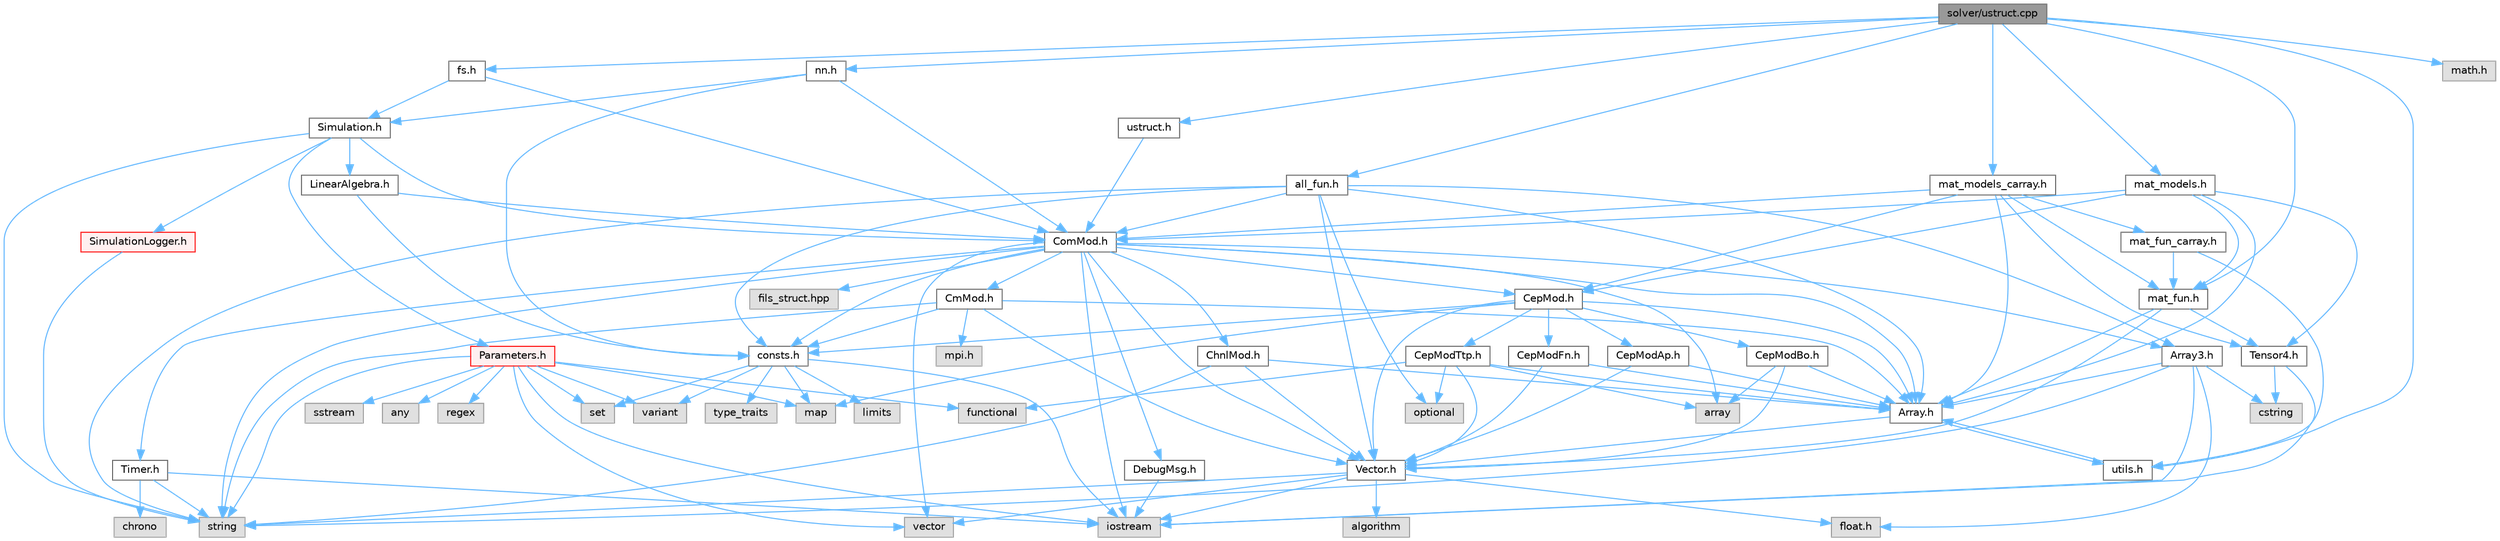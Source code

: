digraph "solver/ustruct.cpp"
{
 // LATEX_PDF_SIZE
  bgcolor="transparent";
  edge [fontname=Helvetica,fontsize=10,labelfontname=Helvetica,labelfontsize=10];
  node [fontname=Helvetica,fontsize=10,shape=box,height=0.2,width=0.4];
  Node1 [id="Node000001",label="solver/ustruct.cpp",height=0.2,width=0.4,color="gray40", fillcolor="grey60", style="filled", fontcolor="black",tooltip="Structural mechanics implementation based on the following reference:"];
  Node1 -> Node2 [id="edge1_Node000001_Node000002",color="steelblue1",style="solid",tooltip=" "];
  Node2 [id="Node000002",label="ustruct.h",height=0.2,width=0.4,color="grey40", fillcolor="white", style="filled",URL="$ustruct_8h_source.html",tooltip=" "];
  Node2 -> Node3 [id="edge2_Node000002_Node000003",color="steelblue1",style="solid",tooltip=" "];
  Node3 [id="Node000003",label="ComMod.h",height=0.2,width=0.4,color="grey40", fillcolor="white", style="filled",URL="$_com_mod_8h_source.html",tooltip=" "];
  Node3 -> Node4 [id="edge3_Node000003_Node000004",color="steelblue1",style="solid",tooltip=" "];
  Node4 [id="Node000004",label="Array.h",height=0.2,width=0.4,color="grey40", fillcolor="white", style="filled",URL="$_array_8h_source.html",tooltip=" "];
  Node4 -> Node5 [id="edge4_Node000004_Node000005",color="steelblue1",style="solid",tooltip=" "];
  Node5 [id="Node000005",label="Vector.h",height=0.2,width=0.4,color="grey40", fillcolor="white", style="filled",URL="$_vector_8h_source.html",tooltip=" "];
  Node5 -> Node6 [id="edge5_Node000005_Node000006",color="steelblue1",style="solid",tooltip=" "];
  Node6 [id="Node000006",label="algorithm",height=0.2,width=0.4,color="grey60", fillcolor="#E0E0E0", style="filled",tooltip=" "];
  Node5 -> Node7 [id="edge6_Node000005_Node000007",color="steelblue1",style="solid",tooltip=" "];
  Node7 [id="Node000007",label="float.h",height=0.2,width=0.4,color="grey60", fillcolor="#E0E0E0", style="filled",tooltip=" "];
  Node5 -> Node8 [id="edge7_Node000005_Node000008",color="steelblue1",style="solid",tooltip=" "];
  Node8 [id="Node000008",label="iostream",height=0.2,width=0.4,color="grey60", fillcolor="#E0E0E0", style="filled",tooltip=" "];
  Node5 -> Node9 [id="edge8_Node000005_Node000009",color="steelblue1",style="solid",tooltip=" "];
  Node9 [id="Node000009",label="string",height=0.2,width=0.4,color="grey60", fillcolor="#E0E0E0", style="filled",tooltip=" "];
  Node5 -> Node10 [id="edge9_Node000005_Node000010",color="steelblue1",style="solid",tooltip=" "];
  Node10 [id="Node000010",label="vector",height=0.2,width=0.4,color="grey60", fillcolor="#E0E0E0", style="filled",tooltip=" "];
  Node4 -> Node11 [id="edge10_Node000004_Node000011",color="steelblue1",style="solid",tooltip=" "];
  Node11 [id="Node000011",label="utils.h",height=0.2,width=0.4,color="grey40", fillcolor="white", style="filled",URL="$utils_8h_source.html",tooltip=" "];
  Node11 -> Node4 [id="edge11_Node000011_Node000004",color="steelblue1",style="solid",tooltip=" "];
  Node3 -> Node12 [id="edge12_Node000003_Node000012",color="steelblue1",style="solid",tooltip=" "];
  Node12 [id="Node000012",label="Array3.h",height=0.2,width=0.4,color="grey40", fillcolor="white", style="filled",URL="$_array3_8h_source.html",tooltip=" "];
  Node12 -> Node4 [id="edge13_Node000012_Node000004",color="steelblue1",style="solid",tooltip=" "];
  Node12 -> Node7 [id="edge14_Node000012_Node000007",color="steelblue1",style="solid",tooltip=" "];
  Node12 -> Node8 [id="edge15_Node000012_Node000008",color="steelblue1",style="solid",tooltip=" "];
  Node12 -> Node9 [id="edge16_Node000012_Node000009",color="steelblue1",style="solid",tooltip=" "];
  Node12 -> Node13 [id="edge17_Node000012_Node000013",color="steelblue1",style="solid",tooltip=" "];
  Node13 [id="Node000013",label="cstring",height=0.2,width=0.4,color="grey60", fillcolor="#E0E0E0", style="filled",tooltip=" "];
  Node3 -> Node14 [id="edge18_Node000003_Node000014",color="steelblue1",style="solid",tooltip=" "];
  Node14 [id="Node000014",label="CepMod.h",height=0.2,width=0.4,color="grey40", fillcolor="white", style="filled",URL="$_cep_mod_8h_source.html",tooltip=" "];
  Node14 -> Node15 [id="edge19_Node000014_Node000015",color="steelblue1",style="solid",tooltip=" "];
  Node15 [id="Node000015",label="CepModAp.h",height=0.2,width=0.4,color="grey40", fillcolor="white", style="filled",URL="$_cep_mod_ap_8h_source.html",tooltip=" "];
  Node15 -> Node4 [id="edge20_Node000015_Node000004",color="steelblue1",style="solid",tooltip=" "];
  Node15 -> Node5 [id="edge21_Node000015_Node000005",color="steelblue1",style="solid",tooltip=" "];
  Node14 -> Node16 [id="edge22_Node000014_Node000016",color="steelblue1",style="solid",tooltip=" "];
  Node16 [id="Node000016",label="CepModBo.h",height=0.2,width=0.4,color="grey40", fillcolor="white", style="filled",URL="$_cep_mod_bo_8h_source.html",tooltip=" "];
  Node16 -> Node4 [id="edge23_Node000016_Node000004",color="steelblue1",style="solid",tooltip=" "];
  Node16 -> Node5 [id="edge24_Node000016_Node000005",color="steelblue1",style="solid",tooltip=" "];
  Node16 -> Node17 [id="edge25_Node000016_Node000017",color="steelblue1",style="solid",tooltip=" "];
  Node17 [id="Node000017",label="array",height=0.2,width=0.4,color="grey60", fillcolor="#E0E0E0", style="filled",tooltip=" "];
  Node14 -> Node18 [id="edge26_Node000014_Node000018",color="steelblue1",style="solid",tooltip=" "];
  Node18 [id="Node000018",label="CepModFn.h",height=0.2,width=0.4,color="grey40", fillcolor="white", style="filled",URL="$_cep_mod_fn_8h_source.html",tooltip=" "];
  Node18 -> Node4 [id="edge27_Node000018_Node000004",color="steelblue1",style="solid",tooltip=" "];
  Node18 -> Node5 [id="edge28_Node000018_Node000005",color="steelblue1",style="solid",tooltip=" "];
  Node14 -> Node19 [id="edge29_Node000014_Node000019",color="steelblue1",style="solid",tooltip=" "];
  Node19 [id="Node000019",label="CepModTtp.h",height=0.2,width=0.4,color="grey40", fillcolor="white", style="filled",URL="$_cep_mod_ttp_8h_source.html",tooltip=" "];
  Node19 -> Node4 [id="edge30_Node000019_Node000004",color="steelblue1",style="solid",tooltip=" "];
  Node19 -> Node5 [id="edge31_Node000019_Node000005",color="steelblue1",style="solid",tooltip=" "];
  Node19 -> Node17 [id="edge32_Node000019_Node000017",color="steelblue1",style="solid",tooltip=" "];
  Node19 -> Node20 [id="edge33_Node000019_Node000020",color="steelblue1",style="solid",tooltip=" "];
  Node20 [id="Node000020",label="optional",height=0.2,width=0.4,color="grey60", fillcolor="#E0E0E0", style="filled",tooltip=" "];
  Node19 -> Node21 [id="edge34_Node000019_Node000021",color="steelblue1",style="solid",tooltip=" "];
  Node21 [id="Node000021",label="functional",height=0.2,width=0.4,color="grey60", fillcolor="#E0E0E0", style="filled",tooltip=" "];
  Node14 -> Node22 [id="edge35_Node000014_Node000022",color="steelblue1",style="solid",tooltip=" "];
  Node22 [id="Node000022",label="consts.h",height=0.2,width=0.4,color="grey40", fillcolor="white", style="filled",URL="$consts_8h_source.html",tooltip=" "];
  Node22 -> Node8 [id="edge36_Node000022_Node000008",color="steelblue1",style="solid",tooltip=" "];
  Node22 -> Node23 [id="edge37_Node000022_Node000023",color="steelblue1",style="solid",tooltip=" "];
  Node23 [id="Node000023",label="limits",height=0.2,width=0.4,color="grey60", fillcolor="#E0E0E0", style="filled",tooltip=" "];
  Node22 -> Node24 [id="edge38_Node000022_Node000024",color="steelblue1",style="solid",tooltip=" "];
  Node24 [id="Node000024",label="map",height=0.2,width=0.4,color="grey60", fillcolor="#E0E0E0", style="filled",tooltip=" "];
  Node22 -> Node25 [id="edge39_Node000022_Node000025",color="steelblue1",style="solid",tooltip=" "];
  Node25 [id="Node000025",label="set",height=0.2,width=0.4,color="grey60", fillcolor="#E0E0E0", style="filled",tooltip=" "];
  Node22 -> Node26 [id="edge40_Node000022_Node000026",color="steelblue1",style="solid",tooltip=" "];
  Node26 [id="Node000026",label="type_traits",height=0.2,width=0.4,color="grey60", fillcolor="#E0E0E0", style="filled",tooltip=" "];
  Node22 -> Node27 [id="edge41_Node000022_Node000027",color="steelblue1",style="solid",tooltip=" "];
  Node27 [id="Node000027",label="variant",height=0.2,width=0.4,color="grey60", fillcolor="#E0E0E0", style="filled",tooltip=" "];
  Node14 -> Node4 [id="edge42_Node000014_Node000004",color="steelblue1",style="solid",tooltip=" "];
  Node14 -> Node5 [id="edge43_Node000014_Node000005",color="steelblue1",style="solid",tooltip=" "];
  Node14 -> Node24 [id="edge44_Node000014_Node000024",color="steelblue1",style="solid",tooltip=" "];
  Node3 -> Node28 [id="edge45_Node000003_Node000028",color="steelblue1",style="solid",tooltip=" "];
  Node28 [id="Node000028",label="ChnlMod.h",height=0.2,width=0.4,color="grey40", fillcolor="white", style="filled",URL="$_chnl_mod_8h_source.html",tooltip=" "];
  Node28 -> Node4 [id="edge46_Node000028_Node000004",color="steelblue1",style="solid",tooltip=" "];
  Node28 -> Node5 [id="edge47_Node000028_Node000005",color="steelblue1",style="solid",tooltip=" "];
  Node28 -> Node9 [id="edge48_Node000028_Node000009",color="steelblue1",style="solid",tooltip=" "];
  Node3 -> Node29 [id="edge49_Node000003_Node000029",color="steelblue1",style="solid",tooltip=" "];
  Node29 [id="Node000029",label="CmMod.h",height=0.2,width=0.4,color="grey40", fillcolor="white", style="filled",URL="$_cm_mod_8h_source.html",tooltip=" "];
  Node29 -> Node4 [id="edge50_Node000029_Node000004",color="steelblue1",style="solid",tooltip=" "];
  Node29 -> Node5 [id="edge51_Node000029_Node000005",color="steelblue1",style="solid",tooltip=" "];
  Node29 -> Node30 [id="edge52_Node000029_Node000030",color="steelblue1",style="solid",tooltip=" "];
  Node30 [id="Node000030",label="mpi.h",height=0.2,width=0.4,color="grey60", fillcolor="#E0E0E0", style="filled",tooltip=" "];
  Node29 -> Node22 [id="edge53_Node000029_Node000022",color="steelblue1",style="solid",tooltip=" "];
  Node29 -> Node9 [id="edge54_Node000029_Node000009",color="steelblue1",style="solid",tooltip=" "];
  Node3 -> Node31 [id="edge55_Node000003_Node000031",color="steelblue1",style="solid",tooltip=" "];
  Node31 [id="Node000031",label="Timer.h",height=0.2,width=0.4,color="grey40", fillcolor="white", style="filled",URL="$_timer_8h_source.html",tooltip=" "];
  Node31 -> Node32 [id="edge56_Node000031_Node000032",color="steelblue1",style="solid",tooltip=" "];
  Node32 [id="Node000032",label="chrono",height=0.2,width=0.4,color="grey60", fillcolor="#E0E0E0", style="filled",tooltip=" "];
  Node31 -> Node8 [id="edge57_Node000031_Node000008",color="steelblue1",style="solid",tooltip=" "];
  Node31 -> Node9 [id="edge58_Node000031_Node000009",color="steelblue1",style="solid",tooltip=" "];
  Node3 -> Node5 [id="edge59_Node000003_Node000005",color="steelblue1",style="solid",tooltip=" "];
  Node3 -> Node33 [id="edge60_Node000003_Node000033",color="steelblue1",style="solid",tooltip=" "];
  Node33 [id="Node000033",label="DebugMsg.h",height=0.2,width=0.4,color="grey40", fillcolor="white", style="filled",URL="$_debug_msg_8h_source.html",tooltip=" "];
  Node33 -> Node8 [id="edge61_Node000033_Node000008",color="steelblue1",style="solid",tooltip=" "];
  Node3 -> Node22 [id="edge62_Node000003_Node000022",color="steelblue1",style="solid",tooltip=" "];
  Node3 -> Node34 [id="edge63_Node000003_Node000034",color="steelblue1",style="solid",tooltip=" "];
  Node34 [id="Node000034",label="fils_struct.hpp",height=0.2,width=0.4,color="grey60", fillcolor="#E0E0E0", style="filled",tooltip=" "];
  Node3 -> Node17 [id="edge64_Node000003_Node000017",color="steelblue1",style="solid",tooltip=" "];
  Node3 -> Node8 [id="edge65_Node000003_Node000008",color="steelblue1",style="solid",tooltip=" "];
  Node3 -> Node9 [id="edge66_Node000003_Node000009",color="steelblue1",style="solid",tooltip=" "];
  Node3 -> Node10 [id="edge67_Node000003_Node000010",color="steelblue1",style="solid",tooltip=" "];
  Node1 -> Node35 [id="edge68_Node000001_Node000035",color="steelblue1",style="solid",tooltip=" "];
  Node35 [id="Node000035",label="all_fun.h",height=0.2,width=0.4,color="grey40", fillcolor="white", style="filled",URL="$all__fun_8h_source.html",tooltip=" "];
  Node35 -> Node12 [id="edge69_Node000035_Node000012",color="steelblue1",style="solid",tooltip=" "];
  Node35 -> Node4 [id="edge70_Node000035_Node000004",color="steelblue1",style="solid",tooltip=" "];
  Node35 -> Node5 [id="edge71_Node000035_Node000005",color="steelblue1",style="solid",tooltip=" "];
  Node35 -> Node3 [id="edge72_Node000035_Node000003",color="steelblue1",style="solid",tooltip=" "];
  Node35 -> Node22 [id="edge73_Node000035_Node000022",color="steelblue1",style="solid",tooltip=" "];
  Node35 -> Node20 [id="edge74_Node000035_Node000020",color="steelblue1",style="solid",tooltip=" "];
  Node35 -> Node9 [id="edge75_Node000035_Node000009",color="steelblue1",style="solid",tooltip=" "];
  Node1 -> Node36 [id="edge76_Node000001_Node000036",color="steelblue1",style="solid",tooltip=" "];
  Node36 [id="Node000036",label="fs.h",height=0.2,width=0.4,color="grey40", fillcolor="white", style="filled",URL="$fs_8h_source.html",tooltip=" "];
  Node36 -> Node37 [id="edge77_Node000036_Node000037",color="steelblue1",style="solid",tooltip=" "];
  Node37 [id="Node000037",label="Simulation.h",height=0.2,width=0.4,color="grey40", fillcolor="white", style="filled",URL="$_simulation_8h_source.html",tooltip=" "];
  Node37 -> Node3 [id="edge78_Node000037_Node000003",color="steelblue1",style="solid",tooltip=" "];
  Node37 -> Node38 [id="edge79_Node000037_Node000038",color="steelblue1",style="solid",tooltip=" "];
  Node38 [id="Node000038",label="Parameters.h",height=0.2,width=0.4,color="red", fillcolor="#FFF0F0", style="filled",URL="$_parameters_8h_source.html",tooltip=" "];
  Node38 -> Node39 [id="edge80_Node000038_Node000039",color="steelblue1",style="solid",tooltip=" "];
  Node39 [id="Node000039",label="any",height=0.2,width=0.4,color="grey60", fillcolor="#E0E0E0", style="filled",tooltip=" "];
  Node38 -> Node21 [id="edge81_Node000038_Node000021",color="steelblue1",style="solid",tooltip=" "];
  Node38 -> Node8 [id="edge82_Node000038_Node000008",color="steelblue1",style="solid",tooltip=" "];
  Node38 -> Node24 [id="edge83_Node000038_Node000024",color="steelblue1",style="solid",tooltip=" "];
  Node38 -> Node40 [id="edge84_Node000038_Node000040",color="steelblue1",style="solid",tooltip=" "];
  Node40 [id="Node000040",label="regex",height=0.2,width=0.4,color="grey60", fillcolor="#E0E0E0", style="filled",tooltip=" "];
  Node38 -> Node25 [id="edge85_Node000038_Node000025",color="steelblue1",style="solid",tooltip=" "];
  Node38 -> Node41 [id="edge86_Node000038_Node000041",color="steelblue1",style="solid",tooltip=" "];
  Node41 [id="Node000041",label="sstream",height=0.2,width=0.4,color="grey60", fillcolor="#E0E0E0", style="filled",tooltip=" "];
  Node38 -> Node9 [id="edge87_Node000038_Node000009",color="steelblue1",style="solid",tooltip=" "];
  Node38 -> Node27 [id="edge88_Node000038_Node000027",color="steelblue1",style="solid",tooltip=" "];
  Node38 -> Node10 [id="edge89_Node000038_Node000010",color="steelblue1",style="solid",tooltip=" "];
  Node37 -> Node44 [id="edge90_Node000037_Node000044",color="steelblue1",style="solid",tooltip=" "];
  Node44 [id="Node000044",label="SimulationLogger.h",height=0.2,width=0.4,color="red", fillcolor="#FFF0F0", style="filled",URL="$_simulation_logger_8h_source.html",tooltip=" "];
  Node44 -> Node9 [id="edge91_Node000044_Node000009",color="steelblue1",style="solid",tooltip=" "];
  Node37 -> Node46 [id="edge92_Node000037_Node000046",color="steelblue1",style="solid",tooltip=" "];
  Node46 [id="Node000046",label="LinearAlgebra.h",height=0.2,width=0.4,color="grey40", fillcolor="white", style="filled",URL="$_linear_algebra_8h_source.html",tooltip=" "];
  Node46 -> Node3 [id="edge93_Node000046_Node000003",color="steelblue1",style="solid",tooltip=" "];
  Node46 -> Node22 [id="edge94_Node000046_Node000022",color="steelblue1",style="solid",tooltip=" "];
  Node37 -> Node9 [id="edge95_Node000037_Node000009",color="steelblue1",style="solid",tooltip=" "];
  Node36 -> Node3 [id="edge96_Node000036_Node000003",color="steelblue1",style="solid",tooltip=" "];
  Node1 -> Node47 [id="edge97_Node000001_Node000047",color="steelblue1",style="solid",tooltip=" "];
  Node47 [id="Node000047",label="mat_fun.h",height=0.2,width=0.4,color="grey40", fillcolor="white", style="filled",URL="$mat__fun_8h_source.html",tooltip=" "];
  Node47 -> Node4 [id="edge98_Node000047_Node000004",color="steelblue1",style="solid",tooltip=" "];
  Node47 -> Node48 [id="edge99_Node000047_Node000048",color="steelblue1",style="solid",tooltip=" "];
  Node48 [id="Node000048",label="Tensor4.h",height=0.2,width=0.4,color="grey40", fillcolor="white", style="filled",URL="$_tensor4_8h_source.html",tooltip=" "];
  Node48 -> Node13 [id="edge100_Node000048_Node000013",color="steelblue1",style="solid",tooltip=" "];
  Node48 -> Node8 [id="edge101_Node000048_Node000008",color="steelblue1",style="solid",tooltip=" "];
  Node47 -> Node5 [id="edge102_Node000047_Node000005",color="steelblue1",style="solid",tooltip=" "];
  Node1 -> Node49 [id="edge103_Node000001_Node000049",color="steelblue1",style="solid",tooltip=" "];
  Node49 [id="Node000049",label="mat_models.h",height=0.2,width=0.4,color="grey40", fillcolor="white", style="filled",URL="$mat__models_8h_source.html",tooltip=" "];
  Node49 -> Node4 [id="edge104_Node000049_Node000004",color="steelblue1",style="solid",tooltip=" "];
  Node49 -> Node14 [id="edge105_Node000049_Node000014",color="steelblue1",style="solid",tooltip=" "];
  Node49 -> Node3 [id="edge106_Node000049_Node000003",color="steelblue1",style="solid",tooltip=" "];
  Node49 -> Node48 [id="edge107_Node000049_Node000048",color="steelblue1",style="solid",tooltip=" "];
  Node49 -> Node47 [id="edge108_Node000049_Node000047",color="steelblue1",style="solid",tooltip=" "];
  Node1 -> Node50 [id="edge109_Node000001_Node000050",color="steelblue1",style="solid",tooltip=" "];
  Node50 [id="Node000050",label="mat_models_carray.h",height=0.2,width=0.4,color="grey40", fillcolor="white", style="filled",URL="$mat__models__carray_8h_source.html",tooltip=" "];
  Node50 -> Node4 [id="edge110_Node000050_Node000004",color="steelblue1",style="solid",tooltip=" "];
  Node50 -> Node14 [id="edge111_Node000050_Node000014",color="steelblue1",style="solid",tooltip=" "];
  Node50 -> Node3 [id="edge112_Node000050_Node000003",color="steelblue1",style="solid",tooltip=" "];
  Node50 -> Node48 [id="edge113_Node000050_Node000048",color="steelblue1",style="solid",tooltip=" "];
  Node50 -> Node47 [id="edge114_Node000050_Node000047",color="steelblue1",style="solid",tooltip=" "];
  Node50 -> Node51 [id="edge115_Node000050_Node000051",color="steelblue1",style="solid",tooltip=" "];
  Node51 [id="Node000051",label="mat_fun_carray.h",height=0.2,width=0.4,color="grey40", fillcolor="white", style="filled",URL="$mat__fun__carray_8h_source.html",tooltip=" "];
  Node51 -> Node47 [id="edge116_Node000051_Node000047",color="steelblue1",style="solid",tooltip=" "];
  Node51 -> Node11 [id="edge117_Node000051_Node000011",color="steelblue1",style="solid",tooltip=" "];
  Node1 -> Node52 [id="edge118_Node000001_Node000052",color="steelblue1",style="solid",tooltip=" "];
  Node52 [id="Node000052",label="nn.h",height=0.2,width=0.4,color="grey40", fillcolor="white", style="filled",URL="$nn_8h_source.html",tooltip=" "];
  Node52 -> Node37 [id="edge119_Node000052_Node000037",color="steelblue1",style="solid",tooltip=" "];
  Node52 -> Node3 [id="edge120_Node000052_Node000003",color="steelblue1",style="solid",tooltip=" "];
  Node52 -> Node22 [id="edge121_Node000052_Node000022",color="steelblue1",style="solid",tooltip=" "];
  Node1 -> Node11 [id="edge122_Node000001_Node000011",color="steelblue1",style="solid",tooltip=" "];
  Node1 -> Node53 [id="edge123_Node000001_Node000053",color="steelblue1",style="solid",tooltip=" "];
  Node53 [id="Node000053",label="math.h",height=0.2,width=0.4,color="grey60", fillcolor="#E0E0E0", style="filled",tooltip=" "];
}
